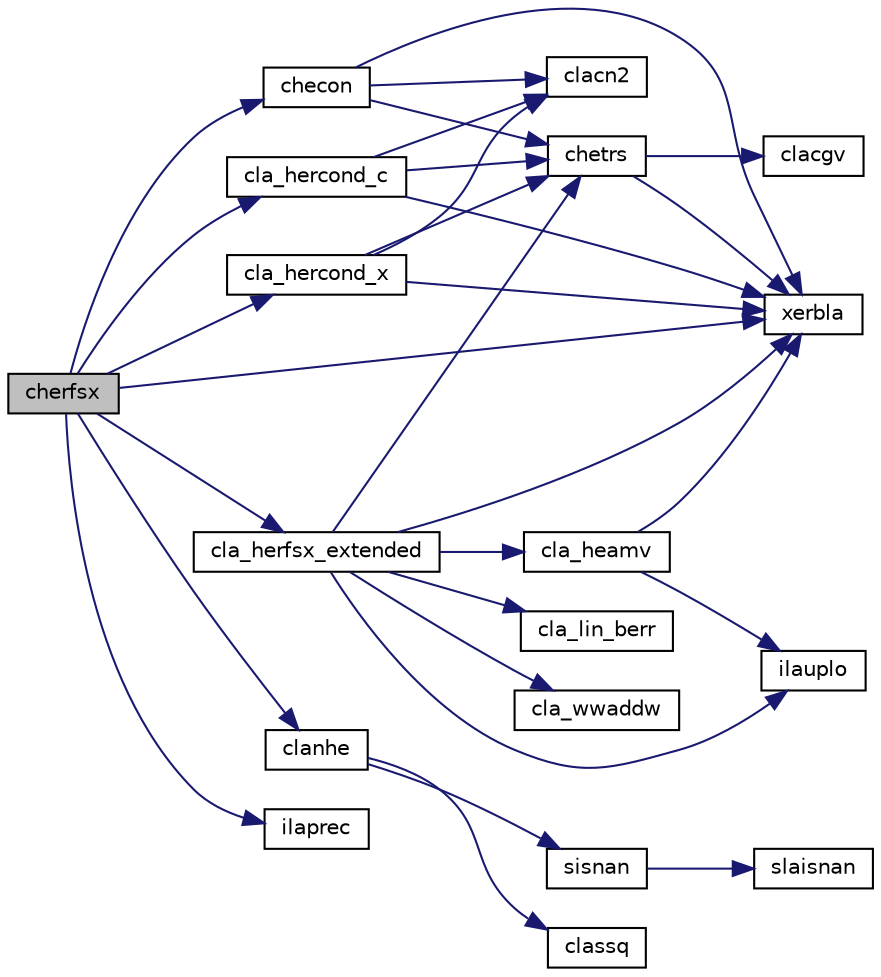 digraph "cherfsx"
{
 // LATEX_PDF_SIZE
  edge [fontname="Helvetica",fontsize="10",labelfontname="Helvetica",labelfontsize="10"];
  node [fontname="Helvetica",fontsize="10",shape=record];
  rankdir="LR";
  Node1 [label="cherfsx",height=0.2,width=0.4,color="black", fillcolor="grey75", style="filled", fontcolor="black",tooltip="CHERFSX"];
  Node1 -> Node2 [color="midnightblue",fontsize="10",style="solid",fontname="Helvetica"];
  Node2 [label="checon",height=0.2,width=0.4,color="black", fillcolor="white", style="filled",URL="$checon_8f.html#a67b6bd05659fbb26bbf414a9b850dc29",tooltip="CHECON"];
  Node2 -> Node3 [color="midnightblue",fontsize="10",style="solid",fontname="Helvetica"];
  Node3 [label="chetrs",height=0.2,width=0.4,color="black", fillcolor="white", style="filled",URL="$chetrs_8f.html#a6f9d8da222ffaa7b7535efc922faa1dc",tooltip="CHETRS"];
  Node3 -> Node4 [color="midnightblue",fontsize="10",style="solid",fontname="Helvetica"];
  Node4 [label="clacgv",height=0.2,width=0.4,color="black", fillcolor="white", style="filled",URL="$clacgv_8f.html#a0ff51770edb0cdc7328fdae7ace7954e",tooltip="CLACGV conjugates a complex vector."];
  Node3 -> Node5 [color="midnightblue",fontsize="10",style="solid",fontname="Helvetica"];
  Node5 [label="xerbla",height=0.2,width=0.4,color="black", fillcolor="white", style="filled",URL="$xerbla_8f.html#a377ee61015baf8dea7770b3a404b1c07",tooltip="XERBLA"];
  Node2 -> Node6 [color="midnightblue",fontsize="10",style="solid",fontname="Helvetica"];
  Node6 [label="clacn2",height=0.2,width=0.4,color="black", fillcolor="white", style="filled",URL="$clacn2_8f.html#ab908babe3ec3648412de15e0f8ab4479",tooltip="CLACN2 estimates the 1-norm of a square matrix, using reverse communication for evaluating matrix-vec..."];
  Node2 -> Node5 [color="midnightblue",fontsize="10",style="solid",fontname="Helvetica"];
  Node1 -> Node7 [color="midnightblue",fontsize="10",style="solid",fontname="Helvetica"];
  Node7 [label="cla_hercond_c",height=0.2,width=0.4,color="black", fillcolor="white", style="filled",URL="$cla__hercond__c_8f.html#afb20032f889fa17495f6d52f8943015f",tooltip="CLA_HERCOND_C computes the infinity norm condition number of op(A)*inv(diag(c)) for Hermitian indefin..."];
  Node7 -> Node3 [color="midnightblue",fontsize="10",style="solid",fontname="Helvetica"];
  Node7 -> Node6 [color="midnightblue",fontsize="10",style="solid",fontname="Helvetica"];
  Node7 -> Node5 [color="midnightblue",fontsize="10",style="solid",fontname="Helvetica"];
  Node1 -> Node8 [color="midnightblue",fontsize="10",style="solid",fontname="Helvetica"];
  Node8 [label="cla_hercond_x",height=0.2,width=0.4,color="black", fillcolor="white", style="filled",URL="$cla__hercond__x_8f.html#ac8f382f5d0a3af27d8319c82cae7cbba",tooltip="CLA_HERCOND_X computes the infinity norm condition number of op(A)*diag(x) for Hermitian indefinite m..."];
  Node8 -> Node3 [color="midnightblue",fontsize="10",style="solid",fontname="Helvetica"];
  Node8 -> Node6 [color="midnightblue",fontsize="10",style="solid",fontname="Helvetica"];
  Node8 -> Node5 [color="midnightblue",fontsize="10",style="solid",fontname="Helvetica"];
  Node1 -> Node9 [color="midnightblue",fontsize="10",style="solid",fontname="Helvetica"];
  Node9 [label="cla_herfsx_extended",height=0.2,width=0.4,color="black", fillcolor="white", style="filled",URL="$cla__herfsx__extended_8f.html#acd355008da68592db4c2743fcea983cf",tooltip="CLA_HERFSX_EXTENDED improves the computed solution to a system of linear equations for Hermitian inde..."];
  Node9 -> Node3 [color="midnightblue",fontsize="10",style="solid",fontname="Helvetica"];
  Node9 -> Node10 [color="midnightblue",fontsize="10",style="solid",fontname="Helvetica"];
  Node10 [label="cla_heamv",height=0.2,width=0.4,color="black", fillcolor="white", style="filled",URL="$cla__heamv_8f.html#af79576f9ff921c1ad965fd46417e4db0",tooltip="CLA_HEAMV computes a matrix-vector product using a Hermitian indefinite matrix to calculate error bou..."];
  Node10 -> Node11 [color="midnightblue",fontsize="10",style="solid",fontname="Helvetica"];
  Node11 [label="ilauplo",height=0.2,width=0.4,color="black", fillcolor="white", style="filled",URL="$ilauplo_8f.html#a078a6444f93a0d4e589ca8bb80524313",tooltip="ILAUPLO"];
  Node10 -> Node5 [color="midnightblue",fontsize="10",style="solid",fontname="Helvetica"];
  Node9 -> Node12 [color="midnightblue",fontsize="10",style="solid",fontname="Helvetica"];
  Node12 [label="cla_lin_berr",height=0.2,width=0.4,color="black", fillcolor="white", style="filled",URL="$cla__lin__berr_8f.html#ae66bd620bd9ddfb3e057ece86b2f5d83",tooltip="CLA_LIN_BERR computes a component-wise relative backward error."];
  Node9 -> Node13 [color="midnightblue",fontsize="10",style="solid",fontname="Helvetica"];
  Node13 [label="cla_wwaddw",height=0.2,width=0.4,color="black", fillcolor="white", style="filled",URL="$cla__wwaddw_8f.html#a1e2c8df0d5d5d597e0363e438d891b56",tooltip="CLA_WWADDW adds a vector into a doubled-single vector."];
  Node9 -> Node11 [color="midnightblue",fontsize="10",style="solid",fontname="Helvetica"];
  Node9 -> Node5 [color="midnightblue",fontsize="10",style="solid",fontname="Helvetica"];
  Node1 -> Node14 [color="midnightblue",fontsize="10",style="solid",fontname="Helvetica"];
  Node14 [label="clanhe",height=0.2,width=0.4,color="black", fillcolor="white", style="filled",URL="$clanhe_8f.html#a398301349b086de6970721f0eae026bc",tooltip="CLANHE returns the value of the 1-norm, or the Frobenius norm, or the infinity norm,..."];
  Node14 -> Node15 [color="midnightblue",fontsize="10",style="solid",fontname="Helvetica"];
  Node15 [label="classq",height=0.2,width=0.4,color="black", fillcolor="white", style="filled",URL="$classq_8f90.html#ab70baa330cb7a13111b72aef0734e26d",tooltip="CLASSQ updates a sum of squares represented in scaled form."];
  Node14 -> Node16 [color="midnightblue",fontsize="10",style="solid",fontname="Helvetica"];
  Node16 [label="sisnan",height=0.2,width=0.4,color="black", fillcolor="white", style="filled",URL="$sisnan_8f.html#aeca6bb0411af000e3c883ee744184991",tooltip="SISNAN tests input for NaN."];
  Node16 -> Node17 [color="midnightblue",fontsize="10",style="solid",fontname="Helvetica"];
  Node17 [label="slaisnan",height=0.2,width=0.4,color="black", fillcolor="white", style="filled",URL="$slaisnan_8f.html#a9b6a1036554ed9b7196c641174d6a6da",tooltip="SLAISNAN tests input for NaN by comparing two arguments for inequality."];
  Node1 -> Node18 [color="midnightblue",fontsize="10",style="solid",fontname="Helvetica"];
  Node18 [label="ilaprec",height=0.2,width=0.4,color="black", fillcolor="white", style="filled",URL="$ilaprec_8f.html#a6fe244cb80f355ab156ad1df9ffcc478",tooltip="ILAPREC"];
  Node1 -> Node5 [color="midnightblue",fontsize="10",style="solid",fontname="Helvetica"];
}
